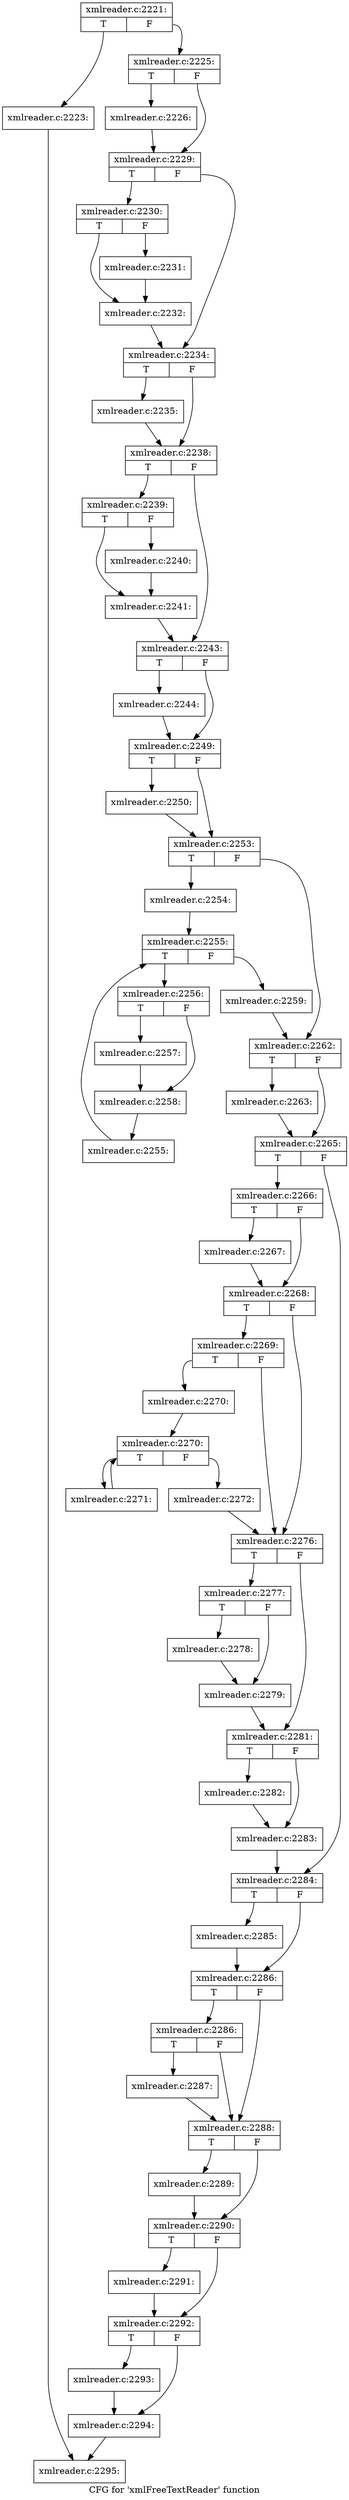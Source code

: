 digraph "CFG for 'xmlFreeTextReader' function" {
	label="CFG for 'xmlFreeTextReader' function";

	Node0x55e4492fa890 [shape=record,label="{xmlreader.c:2221:|{<s0>T|<s1>F}}"];
	Node0x55e4492fa890:s0 -> Node0x55e44930af70;
	Node0x55e4492fa890:s1 -> Node0x55e44930afc0;
	Node0x55e44930af70 [shape=record,label="{xmlreader.c:2223:}"];
	Node0x55e44930af70 -> Node0x55e44930ac50;
	Node0x55e44930afc0 [shape=record,label="{xmlreader.c:2225:|{<s0>T|<s1>F}}"];
	Node0x55e44930afc0:s0 -> Node0x55e4492e5630;
	Node0x55e44930afc0:s1 -> Node0x55e4492faa60;
	Node0x55e4492e5630 [shape=record,label="{xmlreader.c:2226:}"];
	Node0x55e4492e5630 -> Node0x55e4492faa60;
	Node0x55e4492faa60 [shape=record,label="{xmlreader.c:2229:|{<s0>T|<s1>F}}"];
	Node0x55e4492faa60:s0 -> Node0x55e449305490;
	Node0x55e4492faa60:s1 -> Node0x55e4493054e0;
	Node0x55e449305490 [shape=record,label="{xmlreader.c:2230:|{<s0>T|<s1>F}}"];
	Node0x55e449305490:s0 -> Node0x55e4493059b0;
	Node0x55e449305490:s1 -> Node0x55e449305960;
	Node0x55e449305960 [shape=record,label="{xmlreader.c:2231:}"];
	Node0x55e449305960 -> Node0x55e4493059b0;
	Node0x55e4493059b0 [shape=record,label="{xmlreader.c:2232:}"];
	Node0x55e4493059b0 -> Node0x55e4493054e0;
	Node0x55e4493054e0 [shape=record,label="{xmlreader.c:2234:|{<s0>T|<s1>F}}"];
	Node0x55e4493054e0:s0 -> Node0x55e449306420;
	Node0x55e4493054e0:s1 -> Node0x55e449306470;
	Node0x55e449306420 [shape=record,label="{xmlreader.c:2235:}"];
	Node0x55e449306420 -> Node0x55e449306470;
	Node0x55e449306470 [shape=record,label="{xmlreader.c:2238:|{<s0>T|<s1>F}}"];
	Node0x55e449306470:s0 -> Node0x55e449307050;
	Node0x55e449306470:s1 -> Node0x55e4493070a0;
	Node0x55e449307050 [shape=record,label="{xmlreader.c:2239:|{<s0>T|<s1>F}}"];
	Node0x55e449307050:s0 -> Node0x55e4493075e0;
	Node0x55e449307050:s1 -> Node0x55e449307590;
	Node0x55e449307590 [shape=record,label="{xmlreader.c:2240:}"];
	Node0x55e449307590 -> Node0x55e4493075e0;
	Node0x55e4493075e0 [shape=record,label="{xmlreader.c:2241:}"];
	Node0x55e4493075e0 -> Node0x55e4493070a0;
	Node0x55e4493070a0 [shape=record,label="{xmlreader.c:2243:|{<s0>T|<s1>F}}"];
	Node0x55e4493070a0:s0 -> Node0x55e4493080f0;
	Node0x55e4493070a0:s1 -> Node0x55e449308140;
	Node0x55e4493080f0 [shape=record,label="{xmlreader.c:2244:}"];
	Node0x55e4493080f0 -> Node0x55e449308140;
	Node0x55e449308140 [shape=record,label="{xmlreader.c:2249:|{<s0>T|<s1>F}}"];
	Node0x55e449308140:s0 -> Node0x55e449308d20;
	Node0x55e449308140:s1 -> Node0x55e449308d70;
	Node0x55e449308d20 [shape=record,label="{xmlreader.c:2250:}"];
	Node0x55e449308d20 -> Node0x55e449308d70;
	Node0x55e449308d70 [shape=record,label="{xmlreader.c:2253:|{<s0>T|<s1>F}}"];
	Node0x55e449308d70:s0 -> Node0x55e4493095d0;
	Node0x55e449308d70:s1 -> Node0x55e449309620;
	Node0x55e4493095d0 [shape=record,label="{xmlreader.c:2254:}"];
	Node0x55e4493095d0 -> Node0x55e449309ea0;
	Node0x55e449309ea0 [shape=record,label="{xmlreader.c:2255:|{<s0>T|<s1>F}}"];
	Node0x55e449309ea0:s0 -> Node0x55e44930a120;
	Node0x55e449309ea0:s1 -> Node0x55e449309d00;
	Node0x55e44930a120 [shape=record,label="{xmlreader.c:2256:|{<s0>T|<s1>F}}"];
	Node0x55e44930a120:s0 -> Node0x55e44930b730;
	Node0x55e44930a120:s1 -> Node0x55e44930b780;
	Node0x55e44930b730 [shape=record,label="{xmlreader.c:2257:}"];
	Node0x55e44930b730 -> Node0x55e44930b780;
	Node0x55e44930b780 [shape=record,label="{xmlreader.c:2258:}"];
	Node0x55e44930b780 -> Node0x55e44930a090;
	Node0x55e44930a090 [shape=record,label="{xmlreader.c:2255:}"];
	Node0x55e44930a090 -> Node0x55e449309ea0;
	Node0x55e449309d00 [shape=record,label="{xmlreader.c:2259:}"];
	Node0x55e449309d00 -> Node0x55e449309620;
	Node0x55e449309620 [shape=record,label="{xmlreader.c:2262:|{<s0>T|<s1>F}}"];
	Node0x55e449309620:s0 -> Node0x55e44930caa0;
	Node0x55e449309620:s1 -> Node0x55e44930caf0;
	Node0x55e44930caa0 [shape=record,label="{xmlreader.c:2263:}"];
	Node0x55e44930caa0 -> Node0x55e44930caf0;
	Node0x55e44930caf0 [shape=record,label="{xmlreader.c:2265:|{<s0>T|<s1>F}}"];
	Node0x55e44930caf0:s0 -> Node0x55e44930d2f0;
	Node0x55e44930caf0:s1 -> Node0x55e44930d340;
	Node0x55e44930d2f0 [shape=record,label="{xmlreader.c:2266:|{<s0>T|<s1>F}}"];
	Node0x55e44930d2f0:s0 -> Node0x55e44930d830;
	Node0x55e44930d2f0:s1 -> Node0x55e44930d880;
	Node0x55e44930d830 [shape=record,label="{xmlreader.c:2267:}"];
	Node0x55e44930d830 -> Node0x55e44930d880;
	Node0x55e44930d880 [shape=record,label="{xmlreader.c:2268:|{<s0>T|<s1>F}}"];
	Node0x55e44930d880:s0 -> Node0x55e44930e2a0;
	Node0x55e44930d880:s1 -> Node0x55e44930e250;
	Node0x55e44930e2a0 [shape=record,label="{xmlreader.c:2269:|{<s0>T|<s1>F}}"];
	Node0x55e44930e2a0:s0 -> Node0x55e44930e200;
	Node0x55e44930e2a0:s1 -> Node0x55e44930e250;
	Node0x55e44930e200 [shape=record,label="{xmlreader.c:2270:}"];
	Node0x55e44930e200 -> Node0x55e44930eeb0;
	Node0x55e44930eeb0 [shape=record,label="{xmlreader.c:2270:|{<s0>T|<s1>F}}"];
	Node0x55e44930eeb0:s0 -> Node0x55e44930f540;
	Node0x55e44930eeb0:s1 -> Node0x55e44930f070;
	Node0x55e44930f540 [shape=record,label="{xmlreader.c:2271:}"];
	Node0x55e44930f540 -> Node0x55e44930eeb0;
	Node0x55e44930f070 [shape=record,label="{xmlreader.c:2272:}"];
	Node0x55e44930f070 -> Node0x55e44930e250;
	Node0x55e44930e250 [shape=record,label="{xmlreader.c:2276:|{<s0>T|<s1>F}}"];
	Node0x55e44930e250:s0 -> Node0x55e449311b10;
	Node0x55e44930e250:s1 -> Node0x55e449311b60;
	Node0x55e449311b10 [shape=record,label="{xmlreader.c:2277:|{<s0>T|<s1>F}}"];
	Node0x55e449311b10:s0 -> Node0x55e449312180;
	Node0x55e449311b10:s1 -> Node0x55e4493121d0;
	Node0x55e449312180 [shape=record,label="{xmlreader.c:2278:}"];
	Node0x55e449312180 -> Node0x55e4493121d0;
	Node0x55e4493121d0 [shape=record,label="{xmlreader.c:2279:}"];
	Node0x55e4493121d0 -> Node0x55e449311b60;
	Node0x55e449311b60 [shape=record,label="{xmlreader.c:2281:|{<s0>T|<s1>F}}"];
	Node0x55e449311b60:s0 -> Node0x55e449313070;
	Node0x55e449311b60:s1 -> Node0x55e4493130c0;
	Node0x55e449313070 [shape=record,label="{xmlreader.c:2282:}"];
	Node0x55e449313070 -> Node0x55e4493130c0;
	Node0x55e4493130c0 [shape=record,label="{xmlreader.c:2283:}"];
	Node0x55e4493130c0 -> Node0x55e44930d340;
	Node0x55e44930d340 [shape=record,label="{xmlreader.c:2284:|{<s0>T|<s1>F}}"];
	Node0x55e44930d340:s0 -> Node0x55e449313a00;
	Node0x55e44930d340:s1 -> Node0x55e449313a50;
	Node0x55e449313a00 [shape=record,label="{xmlreader.c:2285:}"];
	Node0x55e449313a00 -> Node0x55e449313a50;
	Node0x55e449313a50 [shape=record,label="{xmlreader.c:2286:|{<s0>T|<s1>F}}"];
	Node0x55e449313a50:s0 -> Node0x55e4493142e0;
	Node0x55e449313a50:s1 -> Node0x55e449314290;
	Node0x55e4493142e0 [shape=record,label="{xmlreader.c:2286:|{<s0>T|<s1>F}}"];
	Node0x55e4493142e0:s0 -> Node0x55e449314240;
	Node0x55e4493142e0:s1 -> Node0x55e449314290;
	Node0x55e449314240 [shape=record,label="{xmlreader.c:2287:}"];
	Node0x55e449314240 -> Node0x55e449314290;
	Node0x55e449314290 [shape=record,label="{xmlreader.c:2288:|{<s0>T|<s1>F}}"];
	Node0x55e449314290:s0 -> Node0x55e449314e20;
	Node0x55e449314290:s1 -> Node0x55e449314e70;
	Node0x55e449314e20 [shape=record,label="{xmlreader.c:2289:}"];
	Node0x55e449314e20 -> Node0x55e449314e70;
	Node0x55e449314e70 [shape=record,label="{xmlreader.c:2290:|{<s0>T|<s1>F}}"];
	Node0x55e449314e70:s0 -> Node0x55e4493155a0;
	Node0x55e449314e70:s1 -> Node0x55e4493155f0;
	Node0x55e4493155a0 [shape=record,label="{xmlreader.c:2291:}"];
	Node0x55e4493155a0 -> Node0x55e4493155f0;
	Node0x55e4493155f0 [shape=record,label="{xmlreader.c:2292:|{<s0>T|<s1>F}}"];
	Node0x55e4493155f0:s0 -> Node0x55e449315de0;
	Node0x55e4493155f0:s1 -> Node0x55e449315e30;
	Node0x55e449315de0 [shape=record,label="{xmlreader.c:2293:}"];
	Node0x55e449315de0 -> Node0x55e449315e30;
	Node0x55e449315e30 [shape=record,label="{xmlreader.c:2294:}"];
	Node0x55e449315e30 -> Node0x55e44930ac50;
	Node0x55e44930ac50 [shape=record,label="{xmlreader.c:2295:}"];
}
